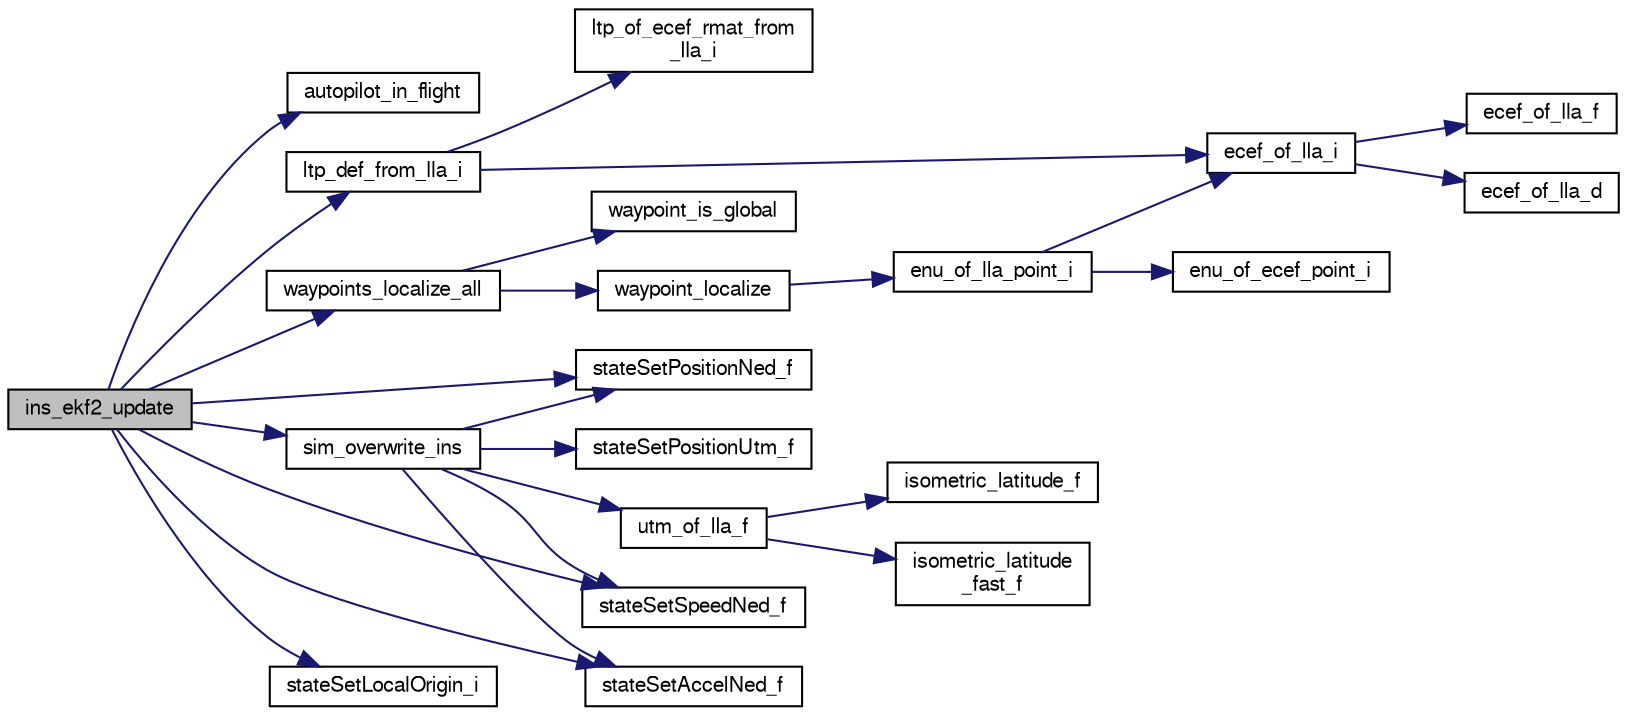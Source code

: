 digraph "ins_ekf2_update"
{
  edge [fontname="FreeSans",fontsize="10",labelfontname="FreeSans",labelfontsize="10"];
  node [fontname="FreeSans",fontsize="10",shape=record];
  rankdir="LR";
  Node1 [label="ins_ekf2_update",height=0.2,width=0.4,color="black", fillcolor="grey75", style="filled", fontcolor="black"];
  Node1 -> Node2 [color="midnightblue",fontsize="10",style="solid",fontname="FreeSans"];
  Node2 [label="autopilot_in_flight",height=0.2,width=0.4,color="black", fillcolor="white", style="filled",URL="$autopilot_8c.html#aa0968d46fbee148348a7e062afac69a6",tooltip="get in_flight flag "];
  Node1 -> Node3 [color="midnightblue",fontsize="10",style="solid",fontname="FreeSans"];
  Node3 [label="ltp_def_from_lla_i",height=0.2,width=0.4,color="black", fillcolor="white", style="filled",URL="$group__math__geodetic__int.html#gaf0b761a4e44c92481ac96b623c34ef70"];
  Node3 -> Node4 [color="midnightblue",fontsize="10",style="solid",fontname="FreeSans"];
  Node4 [label="ecef_of_lla_i",height=0.2,width=0.4,color="black", fillcolor="white", style="filled",URL="$group__math__geodetic__int.html#ga386f7bf340618bf1454ca2a3b5086100",tooltip="Convert a LLA to ECEF. "];
  Node4 -> Node5 [color="midnightblue",fontsize="10",style="solid",fontname="FreeSans"];
  Node5 [label="ecef_of_lla_f",height=0.2,width=0.4,color="black", fillcolor="white", style="filled",URL="$pprz__geodetic__float_8c.html#a65bc5ba8b61d014ca659035759cc001c"];
  Node4 -> Node6 [color="midnightblue",fontsize="10",style="solid",fontname="FreeSans"];
  Node6 [label="ecef_of_lla_d",height=0.2,width=0.4,color="black", fillcolor="white", style="filled",URL="$group__math__geodetic__double.html#gae6608c48696daebf3382f08e655028d9"];
  Node3 -> Node7 [color="midnightblue",fontsize="10",style="solid",fontname="FreeSans"];
  Node7 [label="ltp_of_ecef_rmat_from\l_lla_i",height=0.2,width=0.4,color="black", fillcolor="white", style="filled",URL="$group__math__geodetic__int.html#ga6b7ff6661d7385053cc297340d6a5cc9"];
  Node1 -> Node8 [color="midnightblue",fontsize="10",style="solid",fontname="FreeSans"];
  Node8 [label="sim_overwrite_ins",height=0.2,width=0.4,color="black", fillcolor="white", style="filled",URL="$nps__autopilot_8h.html#a636593c9bb6482b2a36d64bef4975310"];
  Node8 -> Node9 [color="midnightblue",fontsize="10",style="solid",fontname="FreeSans"];
  Node9 [label="stateSetPositionNed_f",height=0.2,width=0.4,color="black", fillcolor="white", style="filled",URL="$group__state__position.html#ga9ff9643cd109a27a481d5883652d0f08",tooltip="Set position from local NED coordinates (float). "];
  Node8 -> Node10 [color="midnightblue",fontsize="10",style="solid",fontname="FreeSans"];
  Node10 [label="utm_of_lla_f",height=0.2,width=0.4,color="black", fillcolor="white", style="filled",URL="$pprz__geodetic__float_8c.html#af99d4775df518f30b741b49c26eceedd"];
  Node10 -> Node11 [color="midnightblue",fontsize="10",style="solid",fontname="FreeSans"];
  Node11 [label="isometric_latitude_f",height=0.2,width=0.4,color="black", fillcolor="white", style="filled",URL="$pprz__geodetic__float_8c.html#a25c5bd31de0ea0d0caf14a0d217ad3ea"];
  Node10 -> Node12 [color="midnightblue",fontsize="10",style="solid",fontname="FreeSans"];
  Node12 [label="isometric_latitude\l_fast_f",height=0.2,width=0.4,color="black", fillcolor="white", style="filled",URL="$pprz__geodetic__float_8c.html#a21ea1b369f7d4abd984fb89c488dde24"];
  Node8 -> Node13 [color="midnightblue",fontsize="10",style="solid",fontname="FreeSans"];
  Node13 [label="stateSetPositionUtm_f",height=0.2,width=0.4,color="black", fillcolor="white", style="filled",URL="$group__state__position.html#gac6c73e42fc6b5891cb23454ad9c68c92",tooltip="Set position from UTM coordinates (float). "];
  Node8 -> Node14 [color="midnightblue",fontsize="10",style="solid",fontname="FreeSans"];
  Node14 [label="stateSetSpeedNed_f",height=0.2,width=0.4,color="black", fillcolor="white", style="filled",URL="$group__state__velocity.html#gae6549b15cd961047c89481ab2d87171f",tooltip="Set ground speed in local NED coordinates (float). "];
  Node8 -> Node15 [color="midnightblue",fontsize="10",style="solid",fontname="FreeSans"];
  Node15 [label="stateSetAccelNed_f",height=0.2,width=0.4,color="black", fillcolor="white", style="filled",URL="$group__state__acceleration.html#ga27b8f24af6ddce14389efaa5ec119967",tooltip="Set acceleration in NED coordinates (float). "];
  Node1 -> Node15 [color="midnightblue",fontsize="10",style="solid",fontname="FreeSans"];
  Node1 -> Node16 [color="midnightblue",fontsize="10",style="solid",fontname="FreeSans"];
  Node16 [label="stateSetLocalOrigin_i",height=0.2,width=0.4,color="black", fillcolor="white", style="filled",URL="$group__state__position.html#gacc086fcd500269371c8c6eabbf3d557e",tooltip="Set the local (flat earth) coordinate frame origin (int). "];
  Node1 -> Node9 [color="midnightblue",fontsize="10",style="solid",fontname="FreeSans"];
  Node1 -> Node14 [color="midnightblue",fontsize="10",style="solid",fontname="FreeSans"];
  Node1 -> Node17 [color="midnightblue",fontsize="10",style="solid",fontname="FreeSans"];
  Node17 [label="waypoints_localize_all",height=0.2,width=0.4,color="black", fillcolor="white", style="filled",URL="$nav_2waypoints_8c.html#a2c2d759f6328c40f66c4cc162da266bb",tooltip="update local ENU coordinates of global waypoints "];
  Node17 -> Node18 [color="midnightblue",fontsize="10",style="solid",fontname="FreeSans"];
  Node18 [label="waypoint_is_global",height=0.2,width=0.4,color="black", fillcolor="white", style="filled",URL="$nav_2waypoints_8c.html#a4f584367219ec09db0e1df24c85e7a1b"];
  Node17 -> Node19 [color="midnightblue",fontsize="10",style="solid",fontname="FreeSans"];
  Node19 [label="waypoint_localize",height=0.2,width=0.4,color="black", fillcolor="white", style="filled",URL="$nav_2waypoints_8c.html#af184581f432d472b608685122f2d944d",tooltip="update local ENU coordinates from its LLA coordinates "];
  Node19 -> Node20 [color="midnightblue",fontsize="10",style="solid",fontname="FreeSans"];
  Node20 [label="enu_of_lla_point_i",height=0.2,width=0.4,color="black", fillcolor="white", style="filled",URL="$group__math__geodetic__int.html#gab462d1e8278e0dd9cbc9ff463cde8f5e",tooltip="Convert a point from LLA to local ENU. "];
  Node20 -> Node4 [color="midnightblue",fontsize="10",style="solid",fontname="FreeSans"];
  Node20 -> Node21 [color="midnightblue",fontsize="10",style="solid",fontname="FreeSans"];
  Node21 [label="enu_of_ecef_point_i",height=0.2,width=0.4,color="black", fillcolor="white", style="filled",URL="$group__math__geodetic__int.html#ga85bcbfc73a43b120465422ec55647573",tooltip="Convert a point from ECEF to local ENU. "];
}
